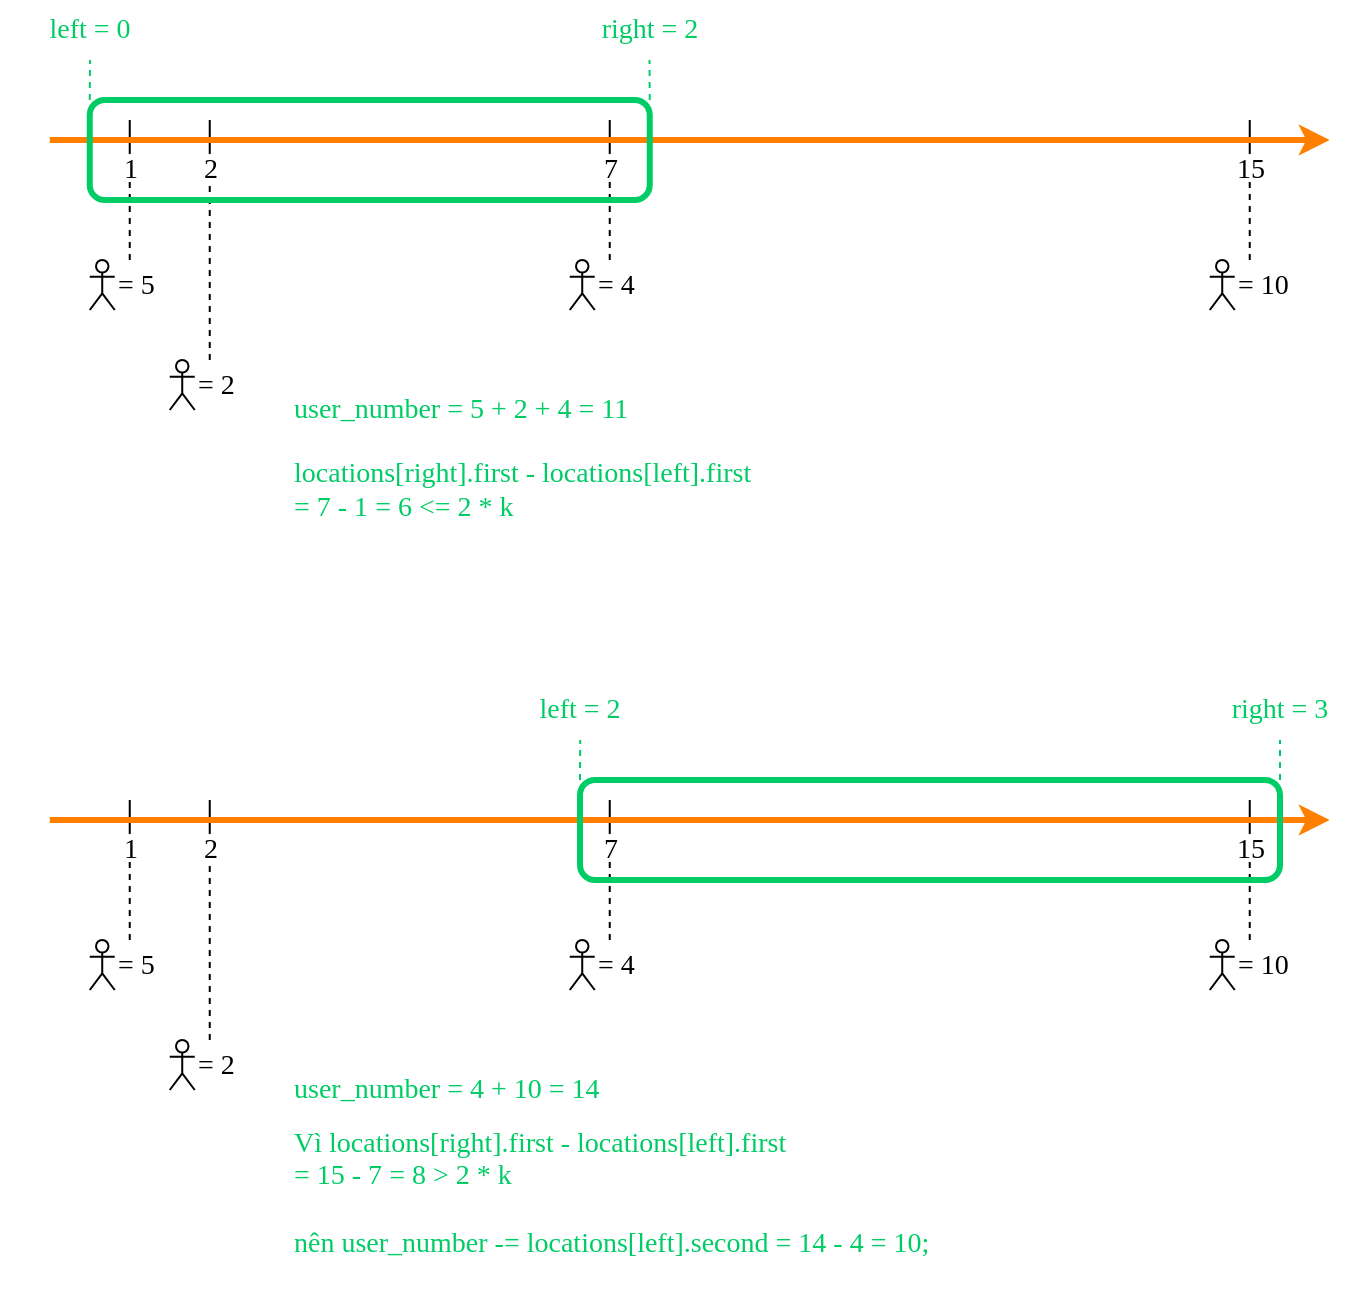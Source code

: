 <mxfile version="26.0.4" pages="3">
  <diagram name="mobi" id="bkS26L5eaxLgmYTBgI6y">
    <mxGraphModel dx="1037" dy="751" grid="1" gridSize="10" guides="1" tooltips="1" connect="1" arrows="1" fold="1" page="1" pageScale="1" pageWidth="980" pageHeight="690" math="0" shadow="0">
      <root>
        <mxCell id="0" />
        <mxCell id="1" parent="0" />
        <mxCell id="vwCdWAApEP3INIDM5v07-2" value="1" style="endArrow=none;html=1;rounded=0;fontFamily=consolas;labelPosition=center;verticalLabelPosition=bottom;align=center;verticalAlign=top;fontSize=14;" edge="1" parent="1">
          <mxGeometry width="50" height="50" relative="1" as="geometry">
            <mxPoint x="114.87" y="120" as="sourcePoint" />
            <mxPoint x="114.87" y="100" as="targetPoint" />
          </mxGeometry>
        </mxCell>
        <mxCell id="vwCdWAApEP3INIDM5v07-3" value="2" style="endArrow=none;html=1;rounded=0;labelPosition=center;verticalLabelPosition=bottom;align=center;verticalAlign=top;fontSize=14;fontFamily=consolas;" edge="1" parent="1">
          <mxGeometry width="50" height="50" relative="1" as="geometry">
            <mxPoint x="154.87" y="120" as="sourcePoint" />
            <mxPoint x="154.87" y="100" as="targetPoint" />
          </mxGeometry>
        </mxCell>
        <mxCell id="vwCdWAApEP3INIDM5v07-4" value="7" style="endArrow=none;html=1;rounded=0;fontFamily=consolas;labelPosition=center;verticalLabelPosition=bottom;align=center;verticalAlign=top;fontSize=14;" edge="1" parent="1">
          <mxGeometry width="50" height="50" relative="1" as="geometry">
            <mxPoint x="354.87" y="120" as="sourcePoint" />
            <mxPoint x="354.87" y="100" as="targetPoint" />
          </mxGeometry>
        </mxCell>
        <mxCell id="vwCdWAApEP3INIDM5v07-5" value="15" style="endArrow=none;html=1;rounded=0;fontFamily=consolas;labelPosition=center;verticalLabelPosition=bottom;align=center;verticalAlign=top;fontSize=14;" edge="1" parent="1">
          <mxGeometry width="50" height="50" relative="1" as="geometry">
            <mxPoint x="674.87" y="120" as="sourcePoint" />
            <mxPoint x="674.87" y="100" as="targetPoint" />
          </mxGeometry>
        </mxCell>
        <mxCell id="vwCdWAApEP3INIDM5v07-6" value="= 5" style="shape=umlActor;verticalLabelPosition=middle;verticalAlign=middle;html=1;outlineConnect=0;fontFamily=consolas;fontSize=14;labelPosition=right;align=left;" vertex="1" parent="1">
          <mxGeometry x="94.87" y="170" width="12.5" height="25" as="geometry" />
        </mxCell>
        <mxCell id="vwCdWAApEP3INIDM5v07-9" value="= 2" style="shape=umlActor;verticalLabelPosition=middle;verticalAlign=middle;html=1;outlineConnect=0;fontFamily=consolas;fontSize=14;labelPosition=right;align=left;" vertex="1" parent="1">
          <mxGeometry x="134.87" y="220" width="12.5" height="25" as="geometry" />
        </mxCell>
        <mxCell id="vwCdWAApEP3INIDM5v07-10" value="= 4" style="shape=umlActor;verticalLabelPosition=middle;verticalAlign=middle;html=1;outlineConnect=0;fontFamily=consolas;fontSize=14;labelPosition=right;align=left;" vertex="1" parent="1">
          <mxGeometry x="334.87" y="170" width="12.5" height="25" as="geometry" />
        </mxCell>
        <mxCell id="vwCdWAApEP3INIDM5v07-11" value="= 10" style="shape=umlActor;verticalLabelPosition=middle;verticalAlign=middle;html=1;outlineConnect=0;fontFamily=consolas;fontSize=14;labelPosition=right;align=left;" vertex="1" parent="1">
          <mxGeometry x="654.87" y="170" width="12.5" height="25" as="geometry" />
        </mxCell>
        <mxCell id="vwCdWAApEP3INIDM5v07-12" value="" style="endArrow=none;dashed=1;html=1;rounded=0;" edge="1" parent="1">
          <mxGeometry width="50" height="50" relative="1" as="geometry">
            <mxPoint x="154.87" y="220" as="sourcePoint" />
            <mxPoint x="154.87" y="130" as="targetPoint" />
          </mxGeometry>
        </mxCell>
        <mxCell id="vwCdWAApEP3INIDM5v07-13" value="" style="endArrow=none;dashed=1;html=1;rounded=0;" edge="1" parent="1">
          <mxGeometry width="50" height="50" relative="1" as="geometry">
            <mxPoint x="114.87" y="170" as="sourcePoint" />
            <mxPoint x="114.87" y="130" as="targetPoint" />
          </mxGeometry>
        </mxCell>
        <mxCell id="vwCdWAApEP3INIDM5v07-14" value="" style="endArrow=none;dashed=1;html=1;rounded=0;" edge="1" parent="1">
          <mxGeometry width="50" height="50" relative="1" as="geometry">
            <mxPoint x="354.87" y="170" as="sourcePoint" />
            <mxPoint x="354.87" y="130" as="targetPoint" />
          </mxGeometry>
        </mxCell>
        <mxCell id="vwCdWAApEP3INIDM5v07-15" value="" style="endArrow=none;dashed=1;html=1;rounded=0;" edge="1" parent="1">
          <mxGeometry width="50" height="50" relative="1" as="geometry">
            <mxPoint x="674.87" y="170" as="sourcePoint" />
            <mxPoint x="674.87" y="130" as="targetPoint" />
          </mxGeometry>
        </mxCell>
        <mxCell id="vwCdWAApEP3INIDM5v07-1" value="" style="endArrow=classic;html=1;rounded=0;fillColor=#ffe6cc;strokeColor=#FF8000;strokeWidth=3;" edge="1" parent="1">
          <mxGeometry width="50" height="50" relative="1" as="geometry">
            <mxPoint x="74.87" y="110" as="sourcePoint" />
            <mxPoint x="714.87" y="110" as="targetPoint" />
          </mxGeometry>
        </mxCell>
        <mxCell id="vwCdWAApEP3INIDM5v07-16" value="" style="rounded=1;whiteSpace=wrap;html=1;fillColor=none;strokeColor=#00CC66;strokeWidth=3;gradientColor=#97d077;" vertex="1" parent="1">
          <mxGeometry x="94.87" y="90" width="280" height="50" as="geometry" />
        </mxCell>
        <mxCell id="vwCdWAApEP3INIDM5v07-20" value="left = 0" style="text;html=1;align=center;verticalAlign=middle;whiteSpace=wrap;rounded=0;fontFamily=consolas;fontSize=14;fontColor=#00CC66;" vertex="1" parent="1">
          <mxGeometry x="50" y="40" width="90" height="30" as="geometry" />
        </mxCell>
        <mxCell id="vwCdWAApEP3INIDM5v07-21" value="right = 2" style="text;html=1;align=center;verticalAlign=middle;whiteSpace=wrap;rounded=0;fontFamily=consolas;fontSize=14;fontColor=#00CC66;" vertex="1" parent="1">
          <mxGeometry x="329.75" y="40" width="90" height="30" as="geometry" />
        </mxCell>
        <mxCell id="vwCdWAApEP3INIDM5v07-22" value="" style="endArrow=none;dashed=1;html=1;rounded=0;entryX=0.5;entryY=1;entryDx=0;entryDy=0;exitX=0;exitY=0;exitDx=0;exitDy=0;strokeColor=#00CC66;" edge="1" parent="1" source="vwCdWAApEP3INIDM5v07-16" target="vwCdWAApEP3INIDM5v07-20">
          <mxGeometry width="50" height="50" relative="1" as="geometry">
            <mxPoint x="94.87" y="80" as="sourcePoint" />
            <mxPoint x="107.37" y="30" as="targetPoint" />
          </mxGeometry>
        </mxCell>
        <mxCell id="vwCdWAApEP3INIDM5v07-23" value="" style="endArrow=none;dashed=1;html=1;rounded=0;entryX=0.5;entryY=1;entryDx=0;entryDy=0;exitX=1;exitY=0;exitDx=0;exitDy=0;strokeColor=#00CC66;" edge="1" parent="1" source="vwCdWAApEP3INIDM5v07-16" target="vwCdWAApEP3INIDM5v07-21">
          <mxGeometry width="50" height="50" relative="1" as="geometry">
            <mxPoint x="376.87" y="90" as="sourcePoint" />
            <mxPoint x="370.34" y="52.61" as="targetPoint" />
          </mxGeometry>
        </mxCell>
        <mxCell id="vwCdWAApEP3INIDM5v07-24" value="user_number = 5 + 2 + 4&amp;nbsp;&lt;span style=&quot;background-color: transparent; color: light-dark(rgb(0, 204, 102), rgb(0, 149, 62));&quot;&gt;= 11&lt;/span&gt;" style="text;html=1;align=left;verticalAlign=middle;whiteSpace=wrap;rounded=0;fontFamily=consolas;fontSize=14;fontColor=#00CC66;" vertex="1" parent="1">
          <mxGeometry x="194.87" y="230" width="230" height="30" as="geometry" />
        </mxCell>
        <mxCell id="vwCdWAApEP3INIDM5v07-25" value="locations[right].first - locations[left].first&lt;div&gt;= 7 - 1&amp;nbsp;&lt;span style=&quot;background-color: transparent; color: light-dark(rgb(0, 204, 102), rgb(0, 149, 62));&quot;&gt;= 6&amp;nbsp;&lt;/span&gt;&lt;span style=&quot;background-color: transparent; color: light-dark(rgb(0, 204, 102), rgb(0, 149, 62));&quot;&gt;&amp;lt;= 2 * k&lt;/span&gt;&lt;/div&gt;" style="text;html=1;align=left;verticalAlign=middle;whiteSpace=wrap;rounded=0;fontFamily=consolas;fontSize=14;fontColor=#00CC66;" vertex="1" parent="1">
          <mxGeometry x="194.87" y="260" width="360" height="50" as="geometry" />
        </mxCell>
        <mxCell id="vwCdWAApEP3INIDM5v07-26" value="1" style="endArrow=none;html=1;rounded=0;fontFamily=consolas;labelPosition=center;verticalLabelPosition=bottom;align=center;verticalAlign=top;fontSize=14;" edge="1" parent="1">
          <mxGeometry width="50" height="50" relative="1" as="geometry">
            <mxPoint x="114.87" y="460" as="sourcePoint" />
            <mxPoint x="114.87" y="440" as="targetPoint" />
          </mxGeometry>
        </mxCell>
        <mxCell id="vwCdWAApEP3INIDM5v07-27" value="2" style="endArrow=none;html=1;rounded=0;labelPosition=center;verticalLabelPosition=bottom;align=center;verticalAlign=top;fontSize=14;fontFamily=consolas;" edge="1" parent="1">
          <mxGeometry width="50" height="50" relative="1" as="geometry">
            <mxPoint x="154.87" y="460" as="sourcePoint" />
            <mxPoint x="154.87" y="440" as="targetPoint" />
          </mxGeometry>
        </mxCell>
        <mxCell id="vwCdWAApEP3INIDM5v07-28" value="7" style="endArrow=none;html=1;rounded=0;fontFamily=consolas;labelPosition=center;verticalLabelPosition=bottom;align=center;verticalAlign=top;fontSize=14;" edge="1" parent="1">
          <mxGeometry width="50" height="50" relative="1" as="geometry">
            <mxPoint x="354.87" y="460" as="sourcePoint" />
            <mxPoint x="354.87" y="440" as="targetPoint" />
          </mxGeometry>
        </mxCell>
        <mxCell id="vwCdWAApEP3INIDM5v07-29" value="15" style="endArrow=none;html=1;rounded=0;fontFamily=consolas;labelPosition=center;verticalLabelPosition=bottom;align=center;verticalAlign=top;fontSize=14;" edge="1" parent="1">
          <mxGeometry width="50" height="50" relative="1" as="geometry">
            <mxPoint x="674.87" y="460" as="sourcePoint" />
            <mxPoint x="674.87" y="440" as="targetPoint" />
          </mxGeometry>
        </mxCell>
        <mxCell id="vwCdWAApEP3INIDM5v07-30" value="= 5" style="shape=umlActor;verticalLabelPosition=middle;verticalAlign=middle;html=1;outlineConnect=0;fontFamily=consolas;fontSize=14;labelPosition=right;align=left;" vertex="1" parent="1">
          <mxGeometry x="94.87" y="510" width="12.5" height="25" as="geometry" />
        </mxCell>
        <mxCell id="vwCdWAApEP3INIDM5v07-31" value="= 2" style="shape=umlActor;verticalLabelPosition=middle;verticalAlign=middle;html=1;outlineConnect=0;fontFamily=consolas;fontSize=14;labelPosition=right;align=left;" vertex="1" parent="1">
          <mxGeometry x="134.87" y="560" width="12.5" height="25" as="geometry" />
        </mxCell>
        <mxCell id="vwCdWAApEP3INIDM5v07-32" value="= 4" style="shape=umlActor;verticalLabelPosition=middle;verticalAlign=middle;html=1;outlineConnect=0;fontFamily=consolas;fontSize=14;labelPosition=right;align=left;" vertex="1" parent="1">
          <mxGeometry x="334.87" y="510" width="12.5" height="25" as="geometry" />
        </mxCell>
        <mxCell id="vwCdWAApEP3INIDM5v07-33" value="= 10" style="shape=umlActor;verticalLabelPosition=middle;verticalAlign=middle;html=1;outlineConnect=0;fontFamily=consolas;fontSize=14;labelPosition=right;align=left;" vertex="1" parent="1">
          <mxGeometry x="654.87" y="510" width="12.5" height="25" as="geometry" />
        </mxCell>
        <mxCell id="vwCdWAApEP3INIDM5v07-34" value="" style="endArrow=none;dashed=1;html=1;rounded=0;" edge="1" parent="1">
          <mxGeometry width="50" height="50" relative="1" as="geometry">
            <mxPoint x="154.87" y="560" as="sourcePoint" />
            <mxPoint x="154.87" y="470" as="targetPoint" />
          </mxGeometry>
        </mxCell>
        <mxCell id="vwCdWAApEP3INIDM5v07-35" value="" style="endArrow=none;dashed=1;html=1;rounded=0;" edge="1" parent="1">
          <mxGeometry width="50" height="50" relative="1" as="geometry">
            <mxPoint x="114.87" y="510" as="sourcePoint" />
            <mxPoint x="114.87" y="470" as="targetPoint" />
          </mxGeometry>
        </mxCell>
        <mxCell id="vwCdWAApEP3INIDM5v07-36" value="" style="endArrow=none;dashed=1;html=1;rounded=0;" edge="1" parent="1">
          <mxGeometry width="50" height="50" relative="1" as="geometry">
            <mxPoint x="354.87" y="510" as="sourcePoint" />
            <mxPoint x="354.87" y="470" as="targetPoint" />
          </mxGeometry>
        </mxCell>
        <mxCell id="vwCdWAApEP3INIDM5v07-37" value="" style="endArrow=none;dashed=1;html=1;rounded=0;" edge="1" parent="1">
          <mxGeometry width="50" height="50" relative="1" as="geometry">
            <mxPoint x="674.87" y="510" as="sourcePoint" />
            <mxPoint x="674.87" y="470" as="targetPoint" />
          </mxGeometry>
        </mxCell>
        <mxCell id="vwCdWAApEP3INIDM5v07-38" value="" style="endArrow=classic;html=1;rounded=0;fillColor=#ffe6cc;strokeColor=#FF8000;strokeWidth=3;" edge="1" parent="1">
          <mxGeometry width="50" height="50" relative="1" as="geometry">
            <mxPoint x="74.87" y="450" as="sourcePoint" />
            <mxPoint x="714.87" y="450" as="targetPoint" />
          </mxGeometry>
        </mxCell>
        <mxCell id="vwCdWAApEP3INIDM5v07-39" value="" style="rounded=1;whiteSpace=wrap;html=1;fillColor=none;strokeColor=#00CC66;strokeWidth=3;gradientColor=#97d077;" vertex="1" parent="1">
          <mxGeometry x="340" y="430" width="350" height="50" as="geometry" />
        </mxCell>
        <mxCell id="vwCdWAApEP3INIDM5v07-40" value="left = 2" style="text;html=1;align=center;verticalAlign=middle;whiteSpace=wrap;rounded=0;fontFamily=consolas;fontSize=14;fontColor=#00CC66;" vertex="1" parent="1">
          <mxGeometry x="295.12" y="380" width="90" height="30" as="geometry" />
        </mxCell>
        <mxCell id="vwCdWAApEP3INIDM5v07-41" value="right = 3" style="text;html=1;align=center;verticalAlign=middle;whiteSpace=wrap;rounded=0;fontFamily=consolas;fontSize=14;fontColor=#00CC66;" vertex="1" parent="1">
          <mxGeometry x="645" y="380" width="90" height="30" as="geometry" />
        </mxCell>
        <mxCell id="vwCdWAApEP3INIDM5v07-42" value="" style="endArrow=none;dashed=1;html=1;rounded=0;entryX=0.5;entryY=1;entryDx=0;entryDy=0;exitX=0;exitY=0;exitDx=0;exitDy=0;strokeColor=#00CC66;" edge="1" parent="1" source="vwCdWAApEP3INIDM5v07-39" target="vwCdWAApEP3INIDM5v07-40">
          <mxGeometry width="50" height="50" relative="1" as="geometry">
            <mxPoint x="404.87" y="420" as="sourcePoint" />
            <mxPoint x="417.37" y="370" as="targetPoint" />
          </mxGeometry>
        </mxCell>
        <mxCell id="vwCdWAApEP3INIDM5v07-43" value="" style="endArrow=none;dashed=1;html=1;rounded=0;entryX=0.5;entryY=1;entryDx=0;entryDy=0;exitX=1;exitY=0;exitDx=0;exitDy=0;strokeColor=#00CC66;" edge="1" parent="1" source="vwCdWAApEP3INIDM5v07-39" target="vwCdWAApEP3INIDM5v07-41">
          <mxGeometry width="50" height="50" relative="1" as="geometry">
            <mxPoint x="686.87" y="430" as="sourcePoint" />
            <mxPoint x="680.34" y="392.61" as="targetPoint" />
          </mxGeometry>
        </mxCell>
        <mxCell id="vwCdWAApEP3INIDM5v07-44" value="user_number = 4 + 10&amp;nbsp;&lt;span style=&quot;background-color: transparent; color: light-dark(rgb(0, 204, 102), rgb(0, 149, 62));&quot;&gt;= 14&lt;/span&gt;" style="text;html=1;align=left;verticalAlign=middle;whiteSpace=wrap;rounded=0;fontFamily=consolas;fontSize=14;fontColor=#00CC66;" vertex="1" parent="1">
          <mxGeometry x="194.87" y="570" width="230" height="30" as="geometry" />
        </mxCell>
        <mxCell id="vwCdWAApEP3INIDM5v07-45" value="Vì locations[right].first - locations[left].first&lt;div&gt;= 15 - 7&amp;nbsp;&lt;span style=&quot;background-color: transparent; color: light-dark(rgb(0, 204, 102), rgb(0, 149, 62));&quot;&gt;= 8 &amp;gt;&lt;/span&gt;&lt;span style=&quot;background-color: transparent; color: light-dark(rgb(0, 204, 102), rgb(0, 149, 62));&quot;&gt;&amp;nbsp;2 * k&lt;/span&gt;&lt;/div&gt;&lt;div&gt;&lt;span style=&quot;background-color: transparent; color: light-dark(rgb(0, 204, 102), rgb(0, 149, 62));&quot;&gt;&lt;br&gt;&lt;/span&gt;&lt;/div&gt;&lt;div&gt;&lt;span style=&quot;background-color: transparent; color: light-dark(rgb(0, 204, 102), rgb(0, 149, 62));&quot;&gt;nên&amp;nbsp;&lt;/span&gt;&lt;span style=&quot;background-color: transparent;&quot;&gt;user_number -= locations[left].second = 14 - 4 = 10;&lt;/span&gt;&lt;/div&gt;&lt;div&gt;&lt;span style=&quot;background-color: transparent; color: light-dark(rgb(0, 204, 102), rgb(0, 149, 62));&quot;&gt;&lt;br&gt;&lt;/span&gt;&lt;/div&gt;" style="text;html=1;align=left;verticalAlign=middle;whiteSpace=wrap;rounded=0;fontFamily=consolas;fontSize=14;fontColor=#00CC66;" vertex="1" parent="1">
          <mxGeometry x="194.87" y="600" width="445.13" height="90" as="geometry" />
        </mxCell>
      </root>
    </mxGraphModel>
  </diagram>
  <diagram id="REW-FwWLMFHKKeDGS7j3" name="tgcan">
    <mxGraphModel dx="2200" dy="1574" grid="1" gridSize="10" guides="1" tooltips="1" connect="1" arrows="1" fold="1" page="1" pageScale="1" pageWidth="980" pageHeight="690" math="0" shadow="0">
      <root>
        <mxCell id="0" />
        <mxCell id="1" parent="0" />
        <mxCell id="PCEWew134UNOR39fxelj-1" value="0" style="rounded=1;whiteSpace=wrap;html=1;fillColor=#ffe6cc;fontFamily=consolas;fontSize=16;strokeColor=#d79b00;fontColor=#CC6600;" vertex="1" parent="1">
          <mxGeometry x="120" y="-560" width="40" height="40" as="geometry" />
        </mxCell>
        <mxCell id="PCEWew134UNOR39fxelj-2" value="0" style="rounded=1;whiteSpace=wrap;html=1;fillColor=#ffe6cc;fontFamily=consolas;fontSize=16;strokeColor=#d79b00;fontColor=#CC6600;" vertex="1" parent="1">
          <mxGeometry x="170" y="-560" width="40" height="40" as="geometry" />
        </mxCell>
        <mxCell id="PCEWew134UNOR39fxelj-3" value="1" style="rounded=1;whiteSpace=wrap;html=1;fillColor=#ffe6cc;fontFamily=consolas;fontSize=16;strokeColor=#d79b00;fontColor=#CC6600;" vertex="1" parent="1">
          <mxGeometry x="220" y="-560" width="40" height="40" as="geometry" />
        </mxCell>
        <mxCell id="PCEWew134UNOR39fxelj-4" value="1" style="rounded=1;whiteSpace=wrap;html=1;fillColor=#ffe6cc;fontFamily=consolas;fontSize=16;strokeColor=#d79b00;fontColor=#CC6600;" vertex="1" parent="1">
          <mxGeometry x="270" y="-560" width="40" height="40" as="geometry" />
        </mxCell>
        <mxCell id="PCEWew134UNOR39fxelj-5" value="1" style="rounded=1;whiteSpace=wrap;html=1;fillColor=#ffe6cc;fontFamily=consolas;fontSize=16;strokeColor=#d79b00;fontColor=#CC6600;" vertex="1" parent="1">
          <mxGeometry x="320" y="-560" width="40" height="40" as="geometry" />
        </mxCell>
        <mxCell id="PCEWew134UNOR39fxelj-6" value="3" style="rounded=1;whiteSpace=wrap;html=1;fillColor=#ffe6cc;fontFamily=consolas;fontSize=16;strokeColor=#d79b00;fontColor=#CC6600;" vertex="1" parent="1">
          <mxGeometry x="370" y="-560" width="40" height="40" as="geometry" />
        </mxCell>
        <mxCell id="PCEWew134UNOR39fxelj-7" value="0" style="rounded=1;whiteSpace=wrap;html=1;fillColor=#ffe6cc;fontFamily=consolas;fontSize=16;strokeColor=#d79b00;fontColor=#CC6600;" vertex="1" parent="1">
          <mxGeometry x="420" y="-560" width="40" height="40" as="geometry" />
        </mxCell>
        <mxCell id="PCEWew134UNOR39fxelj-8" value="0" style="rounded=1;whiteSpace=wrap;html=1;fillColor=#ffe6cc;fontFamily=consolas;fontSize=16;strokeColor=#d79b00;fontColor=#CC6600;" vertex="1" parent="1">
          <mxGeometry x="470" y="-560" width="40" height="40" as="geometry" />
        </mxCell>
        <mxCell id="PCEWew134UNOR39fxelj-9" value="0" style="rounded=1;whiteSpace=wrap;html=1;fillColor=#ffe6cc;fontFamily=consolas;fontSize=16;strokeColor=#d79b00;fontColor=#CC6600;" vertex="1" parent="1">
          <mxGeometry x="520" y="-560" width="40" height="40" as="geometry" />
        </mxCell>
        <mxCell id="PCEWew134UNOR39fxelj-10" value="2" style="rounded=1;whiteSpace=wrap;html=1;fillColor=#ffe6cc;fontFamily=consolas;fontSize=16;strokeColor=#d79b00;fontColor=#CC6600;" vertex="1" parent="1">
          <mxGeometry x="570" y="-560" width="40" height="40" as="geometry" />
        </mxCell>
        <mxCell id="PCEWew134UNOR39fxelj-11" value="..." style="rounded=1;whiteSpace=wrap;html=1;fillColor=none;fontFamily=consolas;fontSize=16;strokeColor=none;fontColor=#CC6600;" vertex="1" parent="1">
          <mxGeometry x="620" y="-560" width="40" height="40" as="geometry" />
        </mxCell>
        <mxCell id="PCEWew134UNOR39fxelj-12" value="0" style="rounded=1;whiteSpace=wrap;html=1;fillColor=#ffe6cc;fontFamily=consolas;fontSize=16;strokeColor=#d79b00;fontColor=#CC6600;" vertex="1" parent="1">
          <mxGeometry x="670" y="-560" width="40" height="40" as="geometry" />
        </mxCell>
        <mxCell id="PCEWew134UNOR39fxelj-17" value="0" style="text;html=1;align=center;verticalAlign=middle;whiteSpace=wrap;rounded=0;fontFamily=consolas;fontSize=16;" vertex="1" parent="1">
          <mxGeometry x="120" y="-590" width="40" height="30" as="geometry" />
        </mxCell>
        <mxCell id="PCEWew134UNOR39fxelj-18" value="1" style="text;html=1;align=center;verticalAlign=middle;whiteSpace=wrap;rounded=0;fontFamily=consolas;fontSize=16;" vertex="1" parent="1">
          <mxGeometry x="170" y="-590" width="40" height="30" as="geometry" />
        </mxCell>
        <mxCell id="PCEWew134UNOR39fxelj-19" value="2" style="text;html=1;align=center;verticalAlign=middle;whiteSpace=wrap;rounded=0;fontFamily=consolas;fontSize=16;" vertex="1" parent="1">
          <mxGeometry x="220" y="-590" width="40" height="30" as="geometry" />
        </mxCell>
        <mxCell id="PCEWew134UNOR39fxelj-20" value="3" style="text;html=1;align=center;verticalAlign=middle;whiteSpace=wrap;rounded=0;fontFamily=consolas;fontSize=16;" vertex="1" parent="1">
          <mxGeometry x="270" y="-590" width="40" height="30" as="geometry" />
        </mxCell>
        <mxCell id="PCEWew134UNOR39fxelj-21" value="4" style="text;html=1;align=center;verticalAlign=middle;whiteSpace=wrap;rounded=0;fontFamily=consolas;fontSize=16;" vertex="1" parent="1">
          <mxGeometry x="320" y="-590" width="40" height="30" as="geometry" />
        </mxCell>
        <mxCell id="PCEWew134UNOR39fxelj-22" value="5" style="text;html=1;align=center;verticalAlign=middle;whiteSpace=wrap;rounded=0;fontFamily=consolas;fontSize=16;" vertex="1" parent="1">
          <mxGeometry x="370" y="-590" width="40" height="30" as="geometry" />
        </mxCell>
        <mxCell id="PCEWew134UNOR39fxelj-23" value="6" style="text;html=1;align=center;verticalAlign=middle;whiteSpace=wrap;rounded=0;fontFamily=consolas;fontSize=16;" vertex="1" parent="1">
          <mxGeometry x="420" y="-590" width="40" height="30" as="geometry" />
        </mxCell>
        <mxCell id="PCEWew134UNOR39fxelj-24" value="7" style="text;html=1;align=center;verticalAlign=middle;whiteSpace=wrap;rounded=0;fontFamily=consolas;fontSize=16;" vertex="1" parent="1">
          <mxGeometry x="470" y="-590" width="40" height="30" as="geometry" />
        </mxCell>
        <mxCell id="PCEWew134UNOR39fxelj-25" value="8" style="text;html=1;align=center;verticalAlign=middle;whiteSpace=wrap;rounded=0;fontFamily=consolas;fontSize=16;" vertex="1" parent="1">
          <mxGeometry x="520" y="-590" width="40" height="30" as="geometry" />
        </mxCell>
        <mxCell id="PCEWew134UNOR39fxelj-26" value="9" style="text;html=1;align=center;verticalAlign=middle;whiteSpace=wrap;rounded=0;fontFamily=consolas;fontSize=16;" vertex="1" parent="1">
          <mxGeometry x="570" y="-590" width="40" height="30" as="geometry" />
        </mxCell>
        <mxCell id="PCEWew134UNOR39fxelj-28" value="100000" style="text;html=1;align=center;verticalAlign=middle;whiteSpace=wrap;rounded=0;fontFamily=consolas;fontSize=16;" vertex="1" parent="1">
          <mxGeometry x="670" y="-590" width="40" height="30" as="geometry" />
        </mxCell>
        <mxCell id="PCEWew134UNOR39fxelj-35" value="Chỉ số của f / Cạnh u" style="text;html=1;align=center;verticalAlign=middle;whiteSpace=wrap;rounded=0;fontSize=16;fontFamily=Noto Sans;fontSource=https%3A%2F%2Ffonts.googleapis.com%2Fcss%3Ffamily%3DNoto%2BSans;" vertex="1" parent="1">
          <mxGeometry x="-40" y="-590" width="160" height="30" as="geometry" />
        </mxCell>
        <mxCell id="PCEWew134UNOR39fxelj-36" value="Tần số" style="text;html=1;align=center;verticalAlign=middle;whiteSpace=wrap;rounded=0;fontSize=16;fontFamily=Noto Sans;fontSource=https%3A%2F%2Ffonts.googleapis.com%2Fcss%3Ffamily%3DNoto%2BSans;fontColor=#CC6600;" vertex="1" parent="1">
          <mxGeometry x="60" y="-555" width="60" height="30" as="geometry" />
        </mxCell>
        <mxCell id="PCEWew134UNOR39fxelj-37" value="" style="rounded=1;whiteSpace=wrap;html=1;fillColor=none;strokeColor=#00994D;strokeWidth=2;" vertex="1" parent="1">
          <mxGeometry x="365" y="-590" width="50" height="90" as="geometry" />
        </mxCell>
        <mxCell id="PCEWew134UNOR39fxelj-40" value="&lt;div&gt;Tính cận trên để chọn cạnh v hợp lệ:&lt;/div&gt;&lt;div&gt;&lt;span style=&quot;background-color: transparent; color: light-dark(rgb(0, 153, 77), rgb(40, 171, 106));&quot;&gt;upper_bound = 2 * u - 1&lt;/span&gt;&lt;br&gt;&lt;/div&gt;&lt;div&gt;&lt;span style=&quot;background-color: transparent;&quot;&gt;&lt;span style=&quot;white-space: pre;&quot;&gt;&#x9;&lt;/span&gt;&amp;nbsp; &amp;nbsp; = 2 * 5 - 1&lt;br&gt;&lt;/span&gt;&lt;/div&gt;&lt;div&gt;&lt;span style=&quot;background-color: transparent;&quot;&gt;&lt;span style=&quot;white-space: pre;&quot;&gt;&#x9;&lt;/span&gt;&amp;nbsp; &amp;nbsp; = 9&lt;br&gt;&lt;/span&gt;&lt;/div&gt;&lt;div&gt;&lt;span style=&quot;background-color: transparent;&quot;&gt;&lt;br&gt;&lt;/span&gt;&lt;/div&gt;&lt;div&gt;&lt;span style=&quot;background-color: transparent;&quot;&gt;Tính số cách chọn cạnh thứ ba v:&lt;/span&gt;&lt;/div&gt;&lt;div&gt;&lt;span style=&quot;background-color: transparent;&quot;&gt;count_v = prefix[upper_bound] - f[u]&lt;br&gt;&lt;/span&gt;&lt;/div&gt;&lt;div&gt;&lt;span style=&quot;background-color: transparent;&quot;&gt;&lt;span style=&quot;white-space: pre;&quot;&gt;&#x9;&lt;/span&gt;= prefix[9] - f[5]&lt;br&gt;&lt;/span&gt;&lt;/div&gt;&lt;div&gt;&lt;span style=&quot;background-color: transparent;&quot;&gt;&lt;span style=&quot;white-space: pre;&quot;&gt;&#x9;&lt;/span&gt;= 8 - 3&lt;br&gt;&lt;/span&gt;&lt;/div&gt;&lt;div&gt;&lt;span style=&quot;background-color: transparent;&quot;&gt;&lt;span style=&quot;white-space: pre;&quot;&gt;&#x9;&lt;/span&gt;= 5&lt;br&gt;&lt;/span&gt;&lt;/div&gt;&lt;div&gt;&lt;span style=&quot;background-color: transparent;&quot;&gt;&lt;br&gt;&lt;/span&gt;&lt;/div&gt;&lt;div&gt;&lt;span style=&quot;background-color: transparent;&quot;&gt;Tính số tam giác cân (u, u, v):&lt;/span&gt;&lt;/div&gt;&lt;div&gt;&lt;span style=&quot;background-color: transparent;&quot;&gt;result += combination_2(f[u]) * count_v&lt;/span&gt;&lt;/div&gt;&lt;div&gt;&lt;span style=&quot;background-color: transparent;&quot;&gt;&lt;span style=&quot;white-space: pre;&quot;&gt;&#x9;&lt;/span&gt;= 3 * 5&lt;/span&gt;&lt;/div&gt;" style="text;html=1;align=left;verticalAlign=top;whiteSpace=wrap;rounded=0;fontSize=16;fontFamily=consolas;fontColor=#00994D;" vertex="1" parent="1">
          <mxGeometry x="280" y="-480" width="400" height="280" as="geometry" />
        </mxCell>
      </root>
    </mxGraphModel>
  </diagram>
  <diagram id="tdKLkn75SErA_-YL2eo7" name="mangdien">
    <mxGraphModel dx="1383" dy="2381" grid="1" gridSize="10" guides="1" tooltips="1" connect="1" arrows="1" fold="1" page="1" pageScale="1" pageWidth="980" pageHeight="690" math="0" shadow="0">
      <root>
        <mxCell id="0" />
        <mxCell id="1" parent="0" />
        <mxCell id="54pVR0SsuOssRezhf2na-28" value="1" style="ellipse;whiteSpace=wrap;html=1;aspect=fixed;fillColor=none;fontSize=18;fontFamily=consolas;fontColor=#00994D;strokeColor=#00994D;strokeWidth=2;" vertex="1" parent="1">
          <mxGeometry x="480" y="-160" width="40" height="40" as="geometry" />
        </mxCell>
        <mxCell id="54pVR0SsuOssRezhf2na-29" value="2" style="ellipse;whiteSpace=wrap;html=1;aspect=fixed;fillColor=none;fontSize=18;fontFamily=consolas;fontColor=#00994D;strokeColor=#00994D;strokeWidth=2;" vertex="1" parent="1">
          <mxGeometry x="720" y="-160" width="40" height="40" as="geometry" />
        </mxCell>
        <mxCell id="54pVR0SsuOssRezhf2na-30" value="3" style="ellipse;whiteSpace=wrap;html=1;aspect=fixed;fillColor=none;fontSize=18;fontFamily=consolas;fontColor=#00994D;strokeColor=#00994D;strokeWidth=2;" vertex="1" parent="1">
          <mxGeometry x="600" y="-160" width="40" height="40" as="geometry" />
        </mxCell>
        <mxCell id="54pVR0SsuOssRezhf2na-31" value="4" style="ellipse;whiteSpace=wrap;html=1;aspect=fixed;fillColor=none;fontSize=18;fontFamily=consolas;fontColor=#00994D;strokeColor=#00994D;strokeWidth=2;" vertex="1" parent="1">
          <mxGeometry x="520" y="-40" width="40" height="40" as="geometry" />
        </mxCell>
        <mxCell id="54pVR0SsuOssRezhf2na-32" value="5" style="ellipse;whiteSpace=wrap;html=1;aspect=fixed;fillColor=none;fontSize=18;fontFamily=consolas;fontColor=#00994D;strokeColor=#00994D;strokeWidth=2;" vertex="1" parent="1">
          <mxGeometry x="680" y="-40" width="40" height="40" as="geometry" />
        </mxCell>
        <mxCell id="54pVR0SsuOssRezhf2na-33" value="" style="endArrow=classic;html=1;fontFamily=consolas;fontSize=18;fontColor=#0066CC;rounded=0;strokeColor=#00994D;endFill=0;exitX=1;exitY=0.5;exitDx=0;exitDy=0;entryX=0;entryY=0.5;entryDx=0;entryDy=0;strokeWidth=2;" edge="1" parent="1" source="54pVR0SsuOssRezhf2na-28" target="54pVR0SsuOssRezhf2na-30">
          <mxGeometry width="50" height="50" relative="1" as="geometry">
            <mxPoint x="570" y="-90" as="sourcePoint" />
            <mxPoint x="620" y="-140" as="targetPoint" />
          </mxGeometry>
        </mxCell>
        <mxCell id="54pVR0SsuOssRezhf2na-34" value="1" style="edgeLabel;html=1;align=center;verticalAlign=middle;resizable=0;points=[];fontSize=18;fontFamily=consolas;fontColor=#FF9933;" vertex="1" connectable="0" parent="54pVR0SsuOssRezhf2na-33">
          <mxGeometry x="0.305" y="-1" relative="1" as="geometry">
            <mxPoint x="-12" y="-1" as="offset" />
          </mxGeometry>
        </mxCell>
        <mxCell id="54pVR0SsuOssRezhf2na-35" value="" style="endArrow=classic;html=1;fontFamily=consolas;fontSize=18;fontColor=#0066CC;rounded=0;strokeColor=#00994D;endFill=0;entryX=1;entryY=0;entryDx=0;entryDy=0;exitX=0;exitY=1;exitDx=0;exitDy=0;strokeWidth=2;" edge="1" parent="1" source="54pVR0SsuOssRezhf2na-30" target="54pVR0SsuOssRezhf2na-31">
          <mxGeometry width="50" height="50" relative="1" as="geometry">
            <mxPoint x="700" y="-80" as="sourcePoint" />
            <mxPoint x="595.858" y="-135.858" as="targetPoint" />
          </mxGeometry>
        </mxCell>
        <mxCell id="54pVR0SsuOssRezhf2na-36" value="1" style="edgeLabel;html=1;align=center;verticalAlign=middle;resizable=0;points=[];fontSize=18;fontFamily=consolas;fontColor=#FF9933;" vertex="1" connectable="0" parent="54pVR0SsuOssRezhf2na-35">
          <mxGeometry x="0.305" y="-1" relative="1" as="geometry">
            <mxPoint x="9" y="-14" as="offset" />
          </mxGeometry>
        </mxCell>
        <mxCell id="54pVR0SsuOssRezhf2na-37" value="" style="endArrow=classic;html=1;fontFamily=consolas;fontSize=18;fontColor=#0066CC;rounded=0;strokeColor=#00994D;endFill=0;entryX=0;entryY=0.5;entryDx=0;entryDy=0;exitX=1;exitY=0.5;exitDx=0;exitDy=0;strokeWidth=2;" edge="1" parent="1" source="54pVR0SsuOssRezhf2na-31" target="54pVR0SsuOssRezhf2na-32">
          <mxGeometry width="50" height="50" relative="1" as="geometry">
            <mxPoint x="610" y="-20" as="sourcePoint" />
            <mxPoint x="615.858" y="-115.858" as="targetPoint" />
          </mxGeometry>
        </mxCell>
        <mxCell id="54pVR0SsuOssRezhf2na-38" value="2" style="edgeLabel;html=1;align=center;verticalAlign=middle;resizable=0;points=[];fontSize=18;fontFamily=consolas;fontColor=#FF9933;" vertex="1" connectable="0" parent="54pVR0SsuOssRezhf2na-37">
          <mxGeometry x="0.305" y="-1" relative="1" as="geometry">
            <mxPoint x="-18" y="-1" as="offset" />
          </mxGeometry>
        </mxCell>
        <mxCell id="54pVR0SsuOssRezhf2na-41" value="" style="endArrow=classic;html=1;fontFamily=consolas;fontSize=18;fontColor=#0066CC;rounded=0;strokeColor=#00994D;endFill=0;exitX=1;exitY=1;exitDx=0;exitDy=0;entryX=0;entryY=0;entryDx=0;entryDy=0;strokeWidth=2;" edge="1" parent="1" source="54pVR0SsuOssRezhf2na-30" target="54pVR0SsuOssRezhf2na-32">
          <mxGeometry width="50" height="50" relative="1" as="geometry">
            <mxPoint x="594.142" y="-34.142" as="sourcePoint" />
            <mxPoint x="645.858" y="-85.858" as="targetPoint" />
          </mxGeometry>
        </mxCell>
        <mxCell id="54pVR0SsuOssRezhf2na-42" value="1" style="edgeLabel;html=1;align=center;verticalAlign=middle;resizable=0;points=[];fontSize=18;fontFamily=consolas;fontColor=#FF9933;" vertex="1" connectable="0" parent="54pVR0SsuOssRezhf2na-41">
          <mxGeometry x="0.305" y="-1" relative="1" as="geometry">
            <mxPoint x="-7" y="-15" as="offset" />
          </mxGeometry>
        </mxCell>
        <mxCell id="54pVR0SsuOssRezhf2na-43" value="" style="endArrow=classic;html=1;fontFamily=consolas;fontSize=18;fontColor=#0066CC;rounded=0;strokeColor=#00994D;endFill=0;exitX=0;exitY=0.5;exitDx=0;exitDy=0;entryX=1;entryY=0.5;entryDx=0;entryDy=0;strokeWidth=2;" edge="1" parent="1" source="54pVR0SsuOssRezhf2na-29" target="54pVR0SsuOssRezhf2na-30">
          <mxGeometry width="50" height="50" relative="1" as="geometry">
            <mxPoint x="710" y="-120" as="sourcePoint" />
            <mxPoint x="680" y="-100" as="targetPoint" />
          </mxGeometry>
        </mxCell>
        <mxCell id="54pVR0SsuOssRezhf2na-44" value="1" style="edgeLabel;html=1;align=center;verticalAlign=middle;resizable=0;points=[];fontSize=18;fontFamily=consolas;fontColor=#FF9933;" vertex="1" connectable="0" parent="54pVR0SsuOssRezhf2na-43">
          <mxGeometry x="0.305" y="-1" relative="1" as="geometry">
            <mxPoint x="12" y="1" as="offset" />
          </mxGeometry>
        </mxCell>
        <mxCell id="54pVR0SsuOssRezhf2na-45" value="1" style="ellipse;whiteSpace=wrap;html=1;aspect=fixed;fillColor=none;fontSize=18;fontFamily=consolas;fontColor=#00994D;strokeColor=#00994D;strokeWidth=2;" vertex="1" parent="1">
          <mxGeometry x="80" y="-160" width="40" height="40" as="geometry" />
        </mxCell>
        <mxCell id="54pVR0SsuOssRezhf2na-46" value="2" style="ellipse;whiteSpace=wrap;html=1;aspect=fixed;fillColor=none;fontSize=18;fontFamily=consolas;fontColor=#00994D;strokeColor=#00994D;strokeWidth=2;" vertex="1" parent="1">
          <mxGeometry x="320" y="-160" width="40" height="40" as="geometry" />
        </mxCell>
        <mxCell id="54pVR0SsuOssRezhf2na-47" value="3" style="ellipse;whiteSpace=wrap;html=1;aspect=fixed;fillColor=none;fontSize=18;fontFamily=consolas;fontColor=#00994D;strokeColor=#00994D;strokeWidth=2;" vertex="1" parent="1">
          <mxGeometry x="200" y="-160" width="40" height="40" as="geometry" />
        </mxCell>
        <mxCell id="54pVR0SsuOssRezhf2na-48" value="4" style="ellipse;whiteSpace=wrap;html=1;aspect=fixed;fillColor=none;fontSize=18;fontFamily=consolas;fontColor=#00994D;strokeColor=#00994D;strokeWidth=2;" vertex="1" parent="1">
          <mxGeometry x="120" y="-40" width="40" height="40" as="geometry" />
        </mxCell>
        <mxCell id="54pVR0SsuOssRezhf2na-49" value="5" style="ellipse;whiteSpace=wrap;html=1;aspect=fixed;fillColor=none;fontSize=18;fontFamily=consolas;fontColor=#00994D;strokeColor=#00994D;strokeWidth=2;" vertex="1" parent="1">
          <mxGeometry x="280" y="-40" width="40" height="40" as="geometry" />
        </mxCell>
        <mxCell id="54pVR0SsuOssRezhf2na-50" value="" style="endArrow=classic;html=1;fontFamily=consolas;fontSize=18;fontColor=#0066CC;rounded=0;strokeColor=#00994D;endFill=0;exitX=1;exitY=0.5;exitDx=0;exitDy=0;entryX=0;entryY=0.5;entryDx=0;entryDy=0;strokeWidth=2;" edge="1" parent="1" source="54pVR0SsuOssRezhf2na-45" target="54pVR0SsuOssRezhf2na-47">
          <mxGeometry width="50" height="50" relative="1" as="geometry">
            <mxPoint x="170" y="-90" as="sourcePoint" />
            <mxPoint x="220" y="-140" as="targetPoint" />
          </mxGeometry>
        </mxCell>
        <mxCell id="54pVR0SsuOssRezhf2na-51" value="1" style="edgeLabel;html=1;align=center;verticalAlign=middle;resizable=0;points=[];fontSize=18;fontFamily=consolas;fontColor=#FF9933;" vertex="1" connectable="0" parent="54pVR0SsuOssRezhf2na-50">
          <mxGeometry x="0.305" y="-1" relative="1" as="geometry">
            <mxPoint x="-12" y="-1" as="offset" />
          </mxGeometry>
        </mxCell>
        <mxCell id="54pVR0SsuOssRezhf2na-52" value="" style="endArrow=classic;html=1;fontFamily=consolas;fontSize=18;fontColor=#0066CC;rounded=0;strokeColor=#00994D;endFill=0;entryX=1;entryY=0;entryDx=0;entryDy=0;exitX=0;exitY=1;exitDx=0;exitDy=0;strokeWidth=2;" edge="1" parent="1" source="54pVR0SsuOssRezhf2na-47" target="54pVR0SsuOssRezhf2na-48">
          <mxGeometry width="50" height="50" relative="1" as="geometry">
            <mxPoint x="300" y="-80" as="sourcePoint" />
            <mxPoint x="195.858" y="-135.858" as="targetPoint" />
          </mxGeometry>
        </mxCell>
        <mxCell id="54pVR0SsuOssRezhf2na-53" value="1" style="edgeLabel;html=1;align=center;verticalAlign=middle;resizable=0;points=[];fontSize=18;fontFamily=consolas;fontColor=#FF9933;" vertex="1" connectable="0" parent="54pVR0SsuOssRezhf2na-52">
          <mxGeometry x="0.305" y="-1" relative="1" as="geometry">
            <mxPoint x="9" y="-14" as="offset" />
          </mxGeometry>
        </mxCell>
        <mxCell id="54pVR0SsuOssRezhf2na-54" value="" style="endArrow=classic;html=1;fontFamily=consolas;fontSize=18;fontColor=#0066CC;rounded=0;strokeColor=#00994D;endFill=0;entryX=0;entryY=0.5;entryDx=0;entryDy=0;exitX=1;exitY=0.5;exitDx=0;exitDy=0;strokeWidth=2;" edge="1" parent="1" source="54pVR0SsuOssRezhf2na-48" target="54pVR0SsuOssRezhf2na-49">
          <mxGeometry width="50" height="50" relative="1" as="geometry">
            <mxPoint x="210" y="-20" as="sourcePoint" />
            <mxPoint x="215.858" y="-115.858" as="targetPoint" />
          </mxGeometry>
        </mxCell>
        <mxCell id="54pVR0SsuOssRezhf2na-55" value="2" style="edgeLabel;html=1;align=center;verticalAlign=middle;resizable=0;points=[];fontSize=18;fontFamily=consolas;fontColor=#FF9933;" vertex="1" connectable="0" parent="54pVR0SsuOssRezhf2na-54">
          <mxGeometry x="0.305" y="-1" relative="1" as="geometry">
            <mxPoint x="-18" y="-1" as="offset" />
          </mxGeometry>
        </mxCell>
        <mxCell id="54pVR0SsuOssRezhf2na-56" value="" style="endArrow=classic;html=1;fontFamily=consolas;fontSize=18;fontColor=#0066CC;rounded=0;strokeColor=#00994D;endFill=0;exitX=0.5;exitY=1;exitDx=0;exitDy=0;entryX=1;entryY=0;entryDx=0;entryDy=0;strokeWidth=2;" edge="1" parent="1" source="54pVR0SsuOssRezhf2na-29" target="54pVR0SsuOssRezhf2na-32">
          <mxGeometry width="50" height="50" relative="1" as="geometry">
            <mxPoint x="584.142" y="-244.142" as="sourcePoint" />
            <mxPoint x="635.858" y="-295.858" as="targetPoint" />
          </mxGeometry>
        </mxCell>
        <mxCell id="54pVR0SsuOssRezhf2na-57" value="5" style="edgeLabel;html=1;align=center;verticalAlign=middle;resizable=0;points=[];fontSize=18;fontFamily=consolas;fontColor=#FF9933;" vertex="1" connectable="0" parent="54pVR0SsuOssRezhf2na-56">
          <mxGeometry x="0.305" y="-1" relative="1" as="geometry">
            <mxPoint x="8" y="-16" as="offset" />
          </mxGeometry>
        </mxCell>
        <mxCell id="54pVR0SsuOssRezhf2na-58" value="" style="endArrow=classic;html=1;fontFamily=consolas;fontSize=18;fontColor=#0066CC;rounded=0;strokeColor=#00994D;endFill=0;exitX=1;exitY=1;exitDx=0;exitDy=0;entryX=0;entryY=0;entryDx=0;entryDy=0;strokeWidth=2;" edge="1" parent="1" source="54pVR0SsuOssRezhf2na-47" target="54pVR0SsuOssRezhf2na-49">
          <mxGeometry width="50" height="50" relative="1" as="geometry">
            <mxPoint x="194.142" y="-34.142" as="sourcePoint" />
            <mxPoint x="245.858" y="-85.858" as="targetPoint" />
          </mxGeometry>
        </mxCell>
        <mxCell id="54pVR0SsuOssRezhf2na-59" value="1" style="edgeLabel;html=1;align=center;verticalAlign=middle;resizable=0;points=[];fontSize=18;fontFamily=consolas;fontColor=#FF9933;" vertex="1" connectable="0" parent="54pVR0SsuOssRezhf2na-58">
          <mxGeometry x="0.305" y="-1" relative="1" as="geometry">
            <mxPoint x="-7" y="-15" as="offset" />
          </mxGeometry>
        </mxCell>
        <mxCell id="54pVR0SsuOssRezhf2na-60" value="" style="endArrow=classic;html=1;fontFamily=consolas;fontSize=18;fontColor=#0066CC;rounded=0;strokeColor=#00994D;endFill=0;exitX=0;exitY=0.5;exitDx=0;exitDy=0;entryX=1;entryY=0.5;entryDx=0;entryDy=0;strokeWidth=2;" edge="1" parent="1" source="54pVR0SsuOssRezhf2na-46" target="54pVR0SsuOssRezhf2na-47">
          <mxGeometry width="50" height="50" relative="1" as="geometry">
            <mxPoint x="310" y="-120" as="sourcePoint" />
            <mxPoint x="280" y="-100" as="targetPoint" />
          </mxGeometry>
        </mxCell>
        <mxCell id="54pVR0SsuOssRezhf2na-61" value="1" style="edgeLabel;html=1;align=center;verticalAlign=middle;resizable=0;points=[];fontSize=18;fontFamily=consolas;fontColor=#FF9933;" vertex="1" connectable="0" parent="54pVR0SsuOssRezhf2na-60">
          <mxGeometry x="0.305" y="-1" relative="1" as="geometry">
            <mxPoint x="12" y="1" as="offset" />
          </mxGeometry>
        </mxCell>
        <mxCell id="54pVR0SsuOssRezhf2na-79" value="1" style="ellipse;whiteSpace=wrap;html=1;aspect=fixed;fillColor=none;fontSize=18;fontFamily=consolas;fontColor=#00994D;strokeColor=#00994D;strokeWidth=2;" vertex="1" parent="1">
          <mxGeometry x="80" y="-440" width="40" height="40" as="geometry" />
        </mxCell>
        <mxCell id="54pVR0SsuOssRezhf2na-80" value="2" style="ellipse;whiteSpace=wrap;html=1;aspect=fixed;fillColor=none;fontSize=18;fontFamily=consolas;fontColor=#00994D;strokeColor=#00994D;strokeWidth=2;" vertex="1" parent="1">
          <mxGeometry x="320" y="-440" width="40" height="40" as="geometry" />
        </mxCell>
        <mxCell id="54pVR0SsuOssRezhf2na-81" value="3" style="ellipse;whiteSpace=wrap;html=1;aspect=fixed;fillColor=none;fontSize=18;fontFamily=consolas;fontColor=#00994D;strokeColor=#00994D;strokeWidth=2;" vertex="1" parent="1">
          <mxGeometry x="200" y="-440" width="40" height="40" as="geometry" />
        </mxCell>
        <mxCell id="54pVR0SsuOssRezhf2na-82" value="4" style="ellipse;whiteSpace=wrap;html=1;aspect=fixed;fillColor=none;fontSize=18;fontFamily=consolas;fontColor=#00994D;strokeColor=#00994D;strokeWidth=2;" vertex="1" parent="1">
          <mxGeometry x="120" y="-320" width="40" height="40" as="geometry" />
        </mxCell>
        <mxCell id="54pVR0SsuOssRezhf2na-83" value="5" style="ellipse;whiteSpace=wrap;html=1;aspect=fixed;fillColor=none;fontSize=18;fontFamily=consolas;fontColor=#00994D;strokeColor=#00994D;strokeWidth=2;" vertex="1" parent="1">
          <mxGeometry x="280" y="-320" width="40" height="40" as="geometry" />
        </mxCell>
        <mxCell id="54pVR0SsuOssRezhf2na-84" value="" style="endArrow=classic;html=1;fontFamily=consolas;fontSize=18;fontColor=#0066CC;rounded=0;strokeColor=#00994D;endFill=0;exitX=1;exitY=0.5;exitDx=0;exitDy=0;entryX=0;entryY=0.5;entryDx=0;entryDy=0;strokeWidth=2;" edge="1" parent="1" source="54pVR0SsuOssRezhf2na-79" target="54pVR0SsuOssRezhf2na-81">
          <mxGeometry width="50" height="50" relative="1" as="geometry">
            <mxPoint x="170" y="-370" as="sourcePoint" />
            <mxPoint x="220" y="-420" as="targetPoint" />
          </mxGeometry>
        </mxCell>
        <mxCell id="54pVR0SsuOssRezhf2na-85" value="1" style="edgeLabel;html=1;align=center;verticalAlign=middle;resizable=0;points=[];fontSize=18;fontFamily=consolas;fontColor=#FF9933;" vertex="1" connectable="0" parent="54pVR0SsuOssRezhf2na-84">
          <mxGeometry x="0.305" y="-1" relative="1" as="geometry">
            <mxPoint x="-12" y="-1" as="offset" />
          </mxGeometry>
        </mxCell>
        <mxCell id="54pVR0SsuOssRezhf2na-86" value="" style="endArrow=classic;html=1;fontFamily=consolas;fontSize=18;fontColor=#0066CC;rounded=0;strokeColor=#00994D;endFill=0;entryX=1;entryY=0;entryDx=0;entryDy=0;exitX=0;exitY=1;exitDx=0;exitDy=0;strokeWidth=2;" edge="1" parent="1" source="54pVR0SsuOssRezhf2na-81" target="54pVR0SsuOssRezhf2na-82">
          <mxGeometry width="50" height="50" relative="1" as="geometry">
            <mxPoint x="300" y="-360" as="sourcePoint" />
            <mxPoint x="195.858" y="-415.858" as="targetPoint" />
          </mxGeometry>
        </mxCell>
        <mxCell id="54pVR0SsuOssRezhf2na-87" value="1" style="edgeLabel;html=1;align=center;verticalAlign=middle;resizable=0;points=[];fontSize=18;fontFamily=consolas;fontColor=#FF9933;" vertex="1" connectable="0" parent="54pVR0SsuOssRezhf2na-86">
          <mxGeometry x="0.305" y="-1" relative="1" as="geometry">
            <mxPoint x="9" y="-14" as="offset" />
          </mxGeometry>
        </mxCell>
        <mxCell id="54pVR0SsuOssRezhf2na-92" value="" style="endArrow=classic;html=1;fontFamily=consolas;fontSize=18;fontColor=#0066CC;rounded=0;strokeColor=#00994D;endFill=0;exitX=1;exitY=1;exitDx=0;exitDy=0;entryX=0;entryY=0;entryDx=0;entryDy=0;strokeWidth=2;" edge="1" parent="1" source="54pVR0SsuOssRezhf2na-81" target="54pVR0SsuOssRezhf2na-83">
          <mxGeometry width="50" height="50" relative="1" as="geometry">
            <mxPoint x="194.142" y="-314.142" as="sourcePoint" />
            <mxPoint x="245.858" y="-365.858" as="targetPoint" />
          </mxGeometry>
        </mxCell>
        <mxCell id="54pVR0SsuOssRezhf2na-93" value="1" style="edgeLabel;html=1;align=center;verticalAlign=middle;resizable=0;points=[];fontSize=18;fontFamily=consolas;fontColor=#FF9933;" vertex="1" connectable="0" parent="54pVR0SsuOssRezhf2na-92">
          <mxGeometry x="0.305" y="-1" relative="1" as="geometry">
            <mxPoint x="-7" y="-15" as="offset" />
          </mxGeometry>
        </mxCell>
        <mxCell id="54pVR0SsuOssRezhf2na-94" value="" style="endArrow=classic;html=1;fontFamily=consolas;fontSize=18;fontColor=#0066CC;rounded=0;strokeColor=#00994D;endFill=0;exitX=0;exitY=0.5;exitDx=0;exitDy=0;entryX=1;entryY=0.5;entryDx=0;entryDy=0;strokeWidth=2;" edge="1" parent="1" source="54pVR0SsuOssRezhf2na-80" target="54pVR0SsuOssRezhf2na-81">
          <mxGeometry width="50" height="50" relative="1" as="geometry">
            <mxPoint x="310" y="-400" as="sourcePoint" />
            <mxPoint x="280" y="-380" as="targetPoint" />
          </mxGeometry>
        </mxCell>
        <mxCell id="54pVR0SsuOssRezhf2na-95" value="1" style="edgeLabel;html=1;align=center;verticalAlign=middle;resizable=0;points=[];fontSize=18;fontFamily=consolas;fontColor=#FF9933;" vertex="1" connectable="0" parent="54pVR0SsuOssRezhf2na-94">
          <mxGeometry x="0.305" y="-1" relative="1" as="geometry">
            <mxPoint x="12" y="1" as="offset" />
          </mxGeometry>
        </mxCell>
        <mxCell id="54pVR0SsuOssRezhf2na-96" value="1" style="ellipse;whiteSpace=wrap;html=1;aspect=fixed;fillColor=none;fontSize=18;fontFamily=consolas;fontColor=#00994D;strokeColor=#00994D;strokeWidth=2;" vertex="1" parent="1">
          <mxGeometry x="480" y="-440" width="40" height="40" as="geometry" />
        </mxCell>
        <mxCell id="54pVR0SsuOssRezhf2na-97" value="2" style="ellipse;whiteSpace=wrap;html=1;aspect=fixed;fillColor=none;fontSize=18;fontFamily=consolas;fontColor=#00994D;strokeColor=#00994D;strokeWidth=2;" vertex="1" parent="1">
          <mxGeometry x="720" y="-440" width="40" height="40" as="geometry" />
        </mxCell>
        <mxCell id="54pVR0SsuOssRezhf2na-98" value="3" style="ellipse;whiteSpace=wrap;html=1;aspect=fixed;fillColor=none;fontSize=18;fontFamily=consolas;fontColor=#00994D;strokeColor=#00994D;strokeWidth=2;" vertex="1" parent="1">
          <mxGeometry x="600" y="-440" width="40" height="40" as="geometry" />
        </mxCell>
        <mxCell id="54pVR0SsuOssRezhf2na-99" value="4" style="ellipse;whiteSpace=wrap;html=1;aspect=fixed;fillColor=none;fontSize=18;fontFamily=consolas;fontColor=#00994D;strokeColor=#00994D;strokeWidth=2;" vertex="1" parent="1">
          <mxGeometry x="520" y="-320" width="40" height="40" as="geometry" />
        </mxCell>
        <mxCell id="54pVR0SsuOssRezhf2na-100" value="5" style="ellipse;whiteSpace=wrap;html=1;aspect=fixed;fillColor=none;fontSize=18;fontFamily=consolas;fontColor=#0066CC;strokeColor=#0066CC;" vertex="1" parent="1">
          <mxGeometry x="680" y="-320" width="40" height="40" as="geometry" />
        </mxCell>
        <mxCell id="54pVR0SsuOssRezhf2na-101" value="" style="endArrow=classic;html=1;fontFamily=consolas;fontSize=18;fontColor=#0066CC;rounded=0;strokeColor=#00994D;endFill=0;exitX=1;exitY=0.5;exitDx=0;exitDy=0;entryX=0;entryY=0.5;entryDx=0;entryDy=0;strokeWidth=2;" edge="1" parent="1" source="54pVR0SsuOssRezhf2na-96" target="54pVR0SsuOssRezhf2na-98">
          <mxGeometry width="50" height="50" relative="1" as="geometry">
            <mxPoint x="570" y="-370" as="sourcePoint" />
            <mxPoint x="620" y="-420" as="targetPoint" />
          </mxGeometry>
        </mxCell>
        <mxCell id="54pVR0SsuOssRezhf2na-102" value="1" style="edgeLabel;html=1;align=center;verticalAlign=middle;resizable=0;points=[];fontSize=18;fontFamily=consolas;fontColor=#FF9933;" vertex="1" connectable="0" parent="54pVR0SsuOssRezhf2na-101">
          <mxGeometry x="0.305" y="-1" relative="1" as="geometry">
            <mxPoint x="-12" y="-1" as="offset" />
          </mxGeometry>
        </mxCell>
        <mxCell id="54pVR0SsuOssRezhf2na-103" value="" style="endArrow=classic;html=1;fontFamily=consolas;fontSize=18;fontColor=#0066CC;rounded=0;strokeColor=#00994D;endFill=0;entryX=1;entryY=0;entryDx=0;entryDy=0;exitX=0;exitY=1;exitDx=0;exitDy=0;strokeWidth=2;" edge="1" parent="1" source="54pVR0SsuOssRezhf2na-98" target="54pVR0SsuOssRezhf2na-99">
          <mxGeometry width="50" height="50" relative="1" as="geometry">
            <mxPoint x="700" y="-360" as="sourcePoint" />
            <mxPoint x="595.858" y="-415.858" as="targetPoint" />
          </mxGeometry>
        </mxCell>
        <mxCell id="54pVR0SsuOssRezhf2na-104" value="1" style="edgeLabel;html=1;align=center;verticalAlign=middle;resizable=0;points=[];fontSize=18;fontFamily=consolas;fontColor=#FF9933;" vertex="1" connectable="0" parent="54pVR0SsuOssRezhf2na-103">
          <mxGeometry x="0.305" y="-1" relative="1" as="geometry">
            <mxPoint x="9" y="-14" as="offset" />
          </mxGeometry>
        </mxCell>
        <mxCell id="54pVR0SsuOssRezhf2na-111" value="" style="endArrow=classic;html=1;fontFamily=consolas;fontSize=18;fontColor=#0066CC;rounded=0;strokeColor=#00994D;endFill=0;exitX=0;exitY=0.5;exitDx=0;exitDy=0;entryX=1;entryY=0.5;entryDx=0;entryDy=0;strokeWidth=2;" edge="1" parent="1" source="54pVR0SsuOssRezhf2na-97" target="54pVR0SsuOssRezhf2na-98">
          <mxGeometry width="50" height="50" relative="1" as="geometry">
            <mxPoint x="710" y="-400" as="sourcePoint" />
            <mxPoint x="680" y="-380" as="targetPoint" />
          </mxGeometry>
        </mxCell>
        <mxCell id="54pVR0SsuOssRezhf2na-112" value="1" style="edgeLabel;html=1;align=center;verticalAlign=middle;resizable=0;points=[];fontSize=18;fontFamily=consolas;fontColor=#FF9933;" vertex="1" connectable="0" parent="54pVR0SsuOssRezhf2na-111">
          <mxGeometry x="0.305" y="-1" relative="1" as="geometry">
            <mxPoint x="12" y="1" as="offset" />
          </mxGeometry>
        </mxCell>
        <mxCell id="54pVR0SsuOssRezhf2na-113" value="1" style="ellipse;whiteSpace=wrap;html=1;aspect=fixed;fillColor=none;fontSize=18;fontFamily=consolas;fontColor=#00994D;strokeColor=#00994D;strokeWidth=2;" vertex="1" parent="1">
          <mxGeometry x="480" y="-720" width="40" height="40" as="geometry" />
        </mxCell>
        <mxCell id="54pVR0SsuOssRezhf2na-114" value="2" style="ellipse;whiteSpace=wrap;html=1;aspect=fixed;fillColor=none;fontSize=18;fontFamily=consolas;fontColor=#00994D;strokeColor=#00994D;strokeWidth=2;" vertex="1" parent="1">
          <mxGeometry x="720" y="-720" width="40" height="40" as="geometry" />
        </mxCell>
        <mxCell id="54pVR0SsuOssRezhf2na-115" value="3" style="ellipse;whiteSpace=wrap;html=1;aspect=fixed;fillColor=none;fontSize=18;fontFamily=consolas;fontColor=#00994D;strokeColor=#00994D;strokeWidth=2;" vertex="1" parent="1">
          <mxGeometry x="600" y="-720" width="40" height="40" as="geometry" />
        </mxCell>
        <mxCell id="54pVR0SsuOssRezhf2na-116" value="4" style="ellipse;whiteSpace=wrap;html=1;aspect=fixed;fillColor=none;fontSize=18;fontFamily=consolas;fontColor=#0066CC;strokeColor=#0066CC;" vertex="1" parent="1">
          <mxGeometry x="520" y="-600" width="40" height="40" as="geometry" />
        </mxCell>
        <mxCell id="54pVR0SsuOssRezhf2na-117" value="5" style="ellipse;whiteSpace=wrap;html=1;aspect=fixed;fillColor=none;fontSize=18;fontFamily=consolas;fontColor=#0066CC;strokeColor=#0066CC;" vertex="1" parent="1">
          <mxGeometry x="680" y="-600" width="40" height="40" as="geometry" />
        </mxCell>
        <mxCell id="54pVR0SsuOssRezhf2na-118" value="" style="endArrow=classic;html=1;fontFamily=consolas;fontSize=18;fontColor=#0066CC;rounded=0;strokeColor=#00994D;endFill=0;exitX=1;exitY=0.5;exitDx=0;exitDy=0;entryX=0;entryY=0.5;entryDx=0;entryDy=0;strokeWidth=2;" edge="1" parent="1" source="54pVR0SsuOssRezhf2na-113" target="54pVR0SsuOssRezhf2na-115">
          <mxGeometry width="50" height="50" relative="1" as="geometry">
            <mxPoint x="570" y="-650" as="sourcePoint" />
            <mxPoint x="620" y="-700" as="targetPoint" />
          </mxGeometry>
        </mxCell>
        <mxCell id="54pVR0SsuOssRezhf2na-119" value="1" style="edgeLabel;html=1;align=center;verticalAlign=middle;resizable=0;points=[];fontSize=18;fontFamily=consolas;fontColor=#FF9933;" vertex="1" connectable="0" parent="54pVR0SsuOssRezhf2na-118">
          <mxGeometry x="0.305" y="-1" relative="1" as="geometry">
            <mxPoint x="-12" y="-1" as="offset" />
          </mxGeometry>
        </mxCell>
        <mxCell id="54pVR0SsuOssRezhf2na-128" value="" style="endArrow=classic;html=1;fontFamily=consolas;fontSize=18;fontColor=#0066CC;rounded=0;strokeColor=#00994D;endFill=0;exitX=0;exitY=0.5;exitDx=0;exitDy=0;entryX=1;entryY=0.5;entryDx=0;entryDy=0;strokeWidth=2;" edge="1" parent="1" source="54pVR0SsuOssRezhf2na-114" target="54pVR0SsuOssRezhf2na-115">
          <mxGeometry width="50" height="50" relative="1" as="geometry">
            <mxPoint x="710" y="-680" as="sourcePoint" />
            <mxPoint x="680" y="-660" as="targetPoint" />
          </mxGeometry>
        </mxCell>
        <mxCell id="54pVR0SsuOssRezhf2na-129" value="1" style="edgeLabel;html=1;align=center;verticalAlign=middle;resizable=0;points=[];fontSize=18;fontFamily=consolas;fontColor=#FF9933;" vertex="1" connectable="0" parent="54pVR0SsuOssRezhf2na-128">
          <mxGeometry x="0.305" y="-1" relative="1" as="geometry">
            <mxPoint x="12" y="1" as="offset" />
          </mxGeometry>
        </mxCell>
        <mxCell id="54pVR0SsuOssRezhf2na-130" value="1" style="ellipse;whiteSpace=wrap;html=1;aspect=fixed;fillColor=none;fontSize=18;fontFamily=consolas;fontColor=#00994D;strokeColor=#00994D;strokeWidth=2;" vertex="1" parent="1">
          <mxGeometry x="80" y="-720" width="40" height="40" as="geometry" />
        </mxCell>
        <mxCell id="54pVR0SsuOssRezhf2na-131" value="2" style="ellipse;whiteSpace=wrap;html=1;aspect=fixed;fillColor=none;fontSize=18;fontFamily=consolas;fontColor=#0066CC;strokeColor=#0066CC;" vertex="1" parent="1">
          <mxGeometry x="320" y="-720" width="40" height="40" as="geometry" />
        </mxCell>
        <mxCell id="54pVR0SsuOssRezhf2na-132" value="3" style="ellipse;whiteSpace=wrap;html=1;aspect=fixed;fillColor=none;fontSize=18;fontFamily=consolas;fontColor=#00994D;strokeColor=#00994D;strokeWidth=2;" vertex="1" parent="1">
          <mxGeometry x="200" y="-720" width="40" height="40" as="geometry" />
        </mxCell>
        <mxCell id="54pVR0SsuOssRezhf2na-133" value="4" style="ellipse;whiteSpace=wrap;html=1;aspect=fixed;fillColor=none;fontSize=18;fontFamily=consolas;fontColor=#0066CC;strokeColor=#0066CC;" vertex="1" parent="1">
          <mxGeometry x="120" y="-600" width="40" height="40" as="geometry" />
        </mxCell>
        <mxCell id="54pVR0SsuOssRezhf2na-134" value="5" style="ellipse;whiteSpace=wrap;html=1;aspect=fixed;fillColor=none;fontSize=18;fontFamily=consolas;fontColor=#0066CC;strokeColor=#0066CC;" vertex="1" parent="1">
          <mxGeometry x="280" y="-600" width="40" height="40" as="geometry" />
        </mxCell>
        <mxCell id="54pVR0SsuOssRezhf2na-135" value="" style="endArrow=classic;html=1;fontFamily=consolas;fontSize=18;fontColor=#0066CC;rounded=0;strokeColor=#00994D;endFill=0;exitX=1;exitY=0.5;exitDx=0;exitDy=0;entryX=0;entryY=0.5;entryDx=0;entryDy=0;strokeWidth=2;" edge="1" parent="1" source="54pVR0SsuOssRezhf2na-130" target="54pVR0SsuOssRezhf2na-132">
          <mxGeometry width="50" height="50" relative="1" as="geometry">
            <mxPoint x="170" y="-650" as="sourcePoint" />
            <mxPoint x="220" y="-700" as="targetPoint" />
          </mxGeometry>
        </mxCell>
        <mxCell id="54pVR0SsuOssRezhf2na-136" value="1" style="edgeLabel;html=1;align=center;verticalAlign=middle;resizable=0;points=[];fontSize=18;fontFamily=consolas;fontColor=#FF9933;" vertex="1" connectable="0" parent="54pVR0SsuOssRezhf2na-135">
          <mxGeometry x="0.305" y="-1" relative="1" as="geometry">
            <mxPoint x="-12" y="-1" as="offset" />
          </mxGeometry>
        </mxCell>
        <mxCell id="54pVR0SsuOssRezhf2na-164" value="" style="shape=flexArrow;endArrow=classic;html=1;rounded=0;width=22.727;endSize=6.645;fillColor=#FFD966;strokeColor=none;" edge="1" parent="1">
          <mxGeometry width="50" height="50" relative="1" as="geometry">
            <mxPoint x="400" y="-640" as="sourcePoint" />
            <mxPoint x="440" y="-640" as="targetPoint" />
          </mxGeometry>
        </mxCell>
        <mxCell id="54pVR0SsuOssRezhf2na-166" value="" style="shape=flexArrow;endArrow=classic;html=1;rounded=0;width=19.474;endSize=6.521;fillColor=#FFD966;strokeColor=none;" edge="1" parent="1">
          <mxGeometry width="50" height="50" relative="1" as="geometry">
            <mxPoint x="619.71" y="-520" as="sourcePoint" />
            <mxPoint x="619.71" y="-480" as="targetPoint" />
          </mxGeometry>
        </mxCell>
        <mxCell id="54pVR0SsuOssRezhf2na-172" value="" style="shape=flexArrow;endArrow=classic;html=1;rounded=0;width=22.727;endSize=6.645;fillColor=#FFD966;strokeColor=none;" edge="1" parent="1">
          <mxGeometry width="50" height="50" relative="1" as="geometry">
            <mxPoint x="400" y="-80" as="sourcePoint" />
            <mxPoint x="440" y="-80" as="targetPoint" />
          </mxGeometry>
        </mxCell>
        <mxCell id="54pVR0SsuOssRezhf2na-173" value="" style="shape=flexArrow;endArrow=classic;html=1;rounded=0;width=19.474;endSize=6.521;fillColor=#FFD966;strokeColor=none;" edge="1" parent="1">
          <mxGeometry width="50" height="50" relative="1" as="geometry">
            <mxPoint x="219.74" y="-240" as="sourcePoint" />
            <mxPoint x="219.74" y="-200" as="targetPoint" />
          </mxGeometry>
        </mxCell>
        <mxCell id="54pVR0SsuOssRezhf2na-174" value="" style="shape=flexArrow;endArrow=classic;html=1;rounded=0;width=22.727;endSize=6.645;fillColor=#FFD966;strokeColor=none;" edge="1" parent="1">
          <mxGeometry width="50" height="50" relative="1" as="geometry">
            <mxPoint x="440" y="-360" as="sourcePoint" />
            <mxPoint x="400" y="-360" as="targetPoint" />
          </mxGeometry>
        </mxCell>
      </root>
    </mxGraphModel>
  </diagram>
</mxfile>
